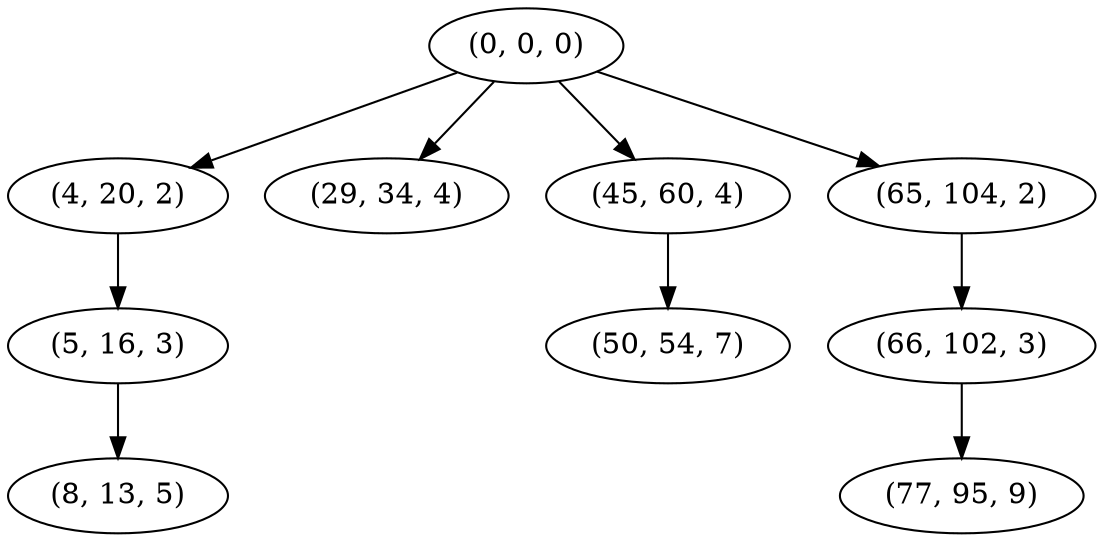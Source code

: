 digraph tree {
    "(0, 0, 0)";
    "(4, 20, 2)";
    "(5, 16, 3)";
    "(8, 13, 5)";
    "(29, 34, 4)";
    "(45, 60, 4)";
    "(50, 54, 7)";
    "(65, 104, 2)";
    "(66, 102, 3)";
    "(77, 95, 9)";
    "(0, 0, 0)" -> "(4, 20, 2)";
    "(0, 0, 0)" -> "(29, 34, 4)";
    "(0, 0, 0)" -> "(45, 60, 4)";
    "(0, 0, 0)" -> "(65, 104, 2)";
    "(4, 20, 2)" -> "(5, 16, 3)";
    "(5, 16, 3)" -> "(8, 13, 5)";
    "(45, 60, 4)" -> "(50, 54, 7)";
    "(65, 104, 2)" -> "(66, 102, 3)";
    "(66, 102, 3)" -> "(77, 95, 9)";
}
